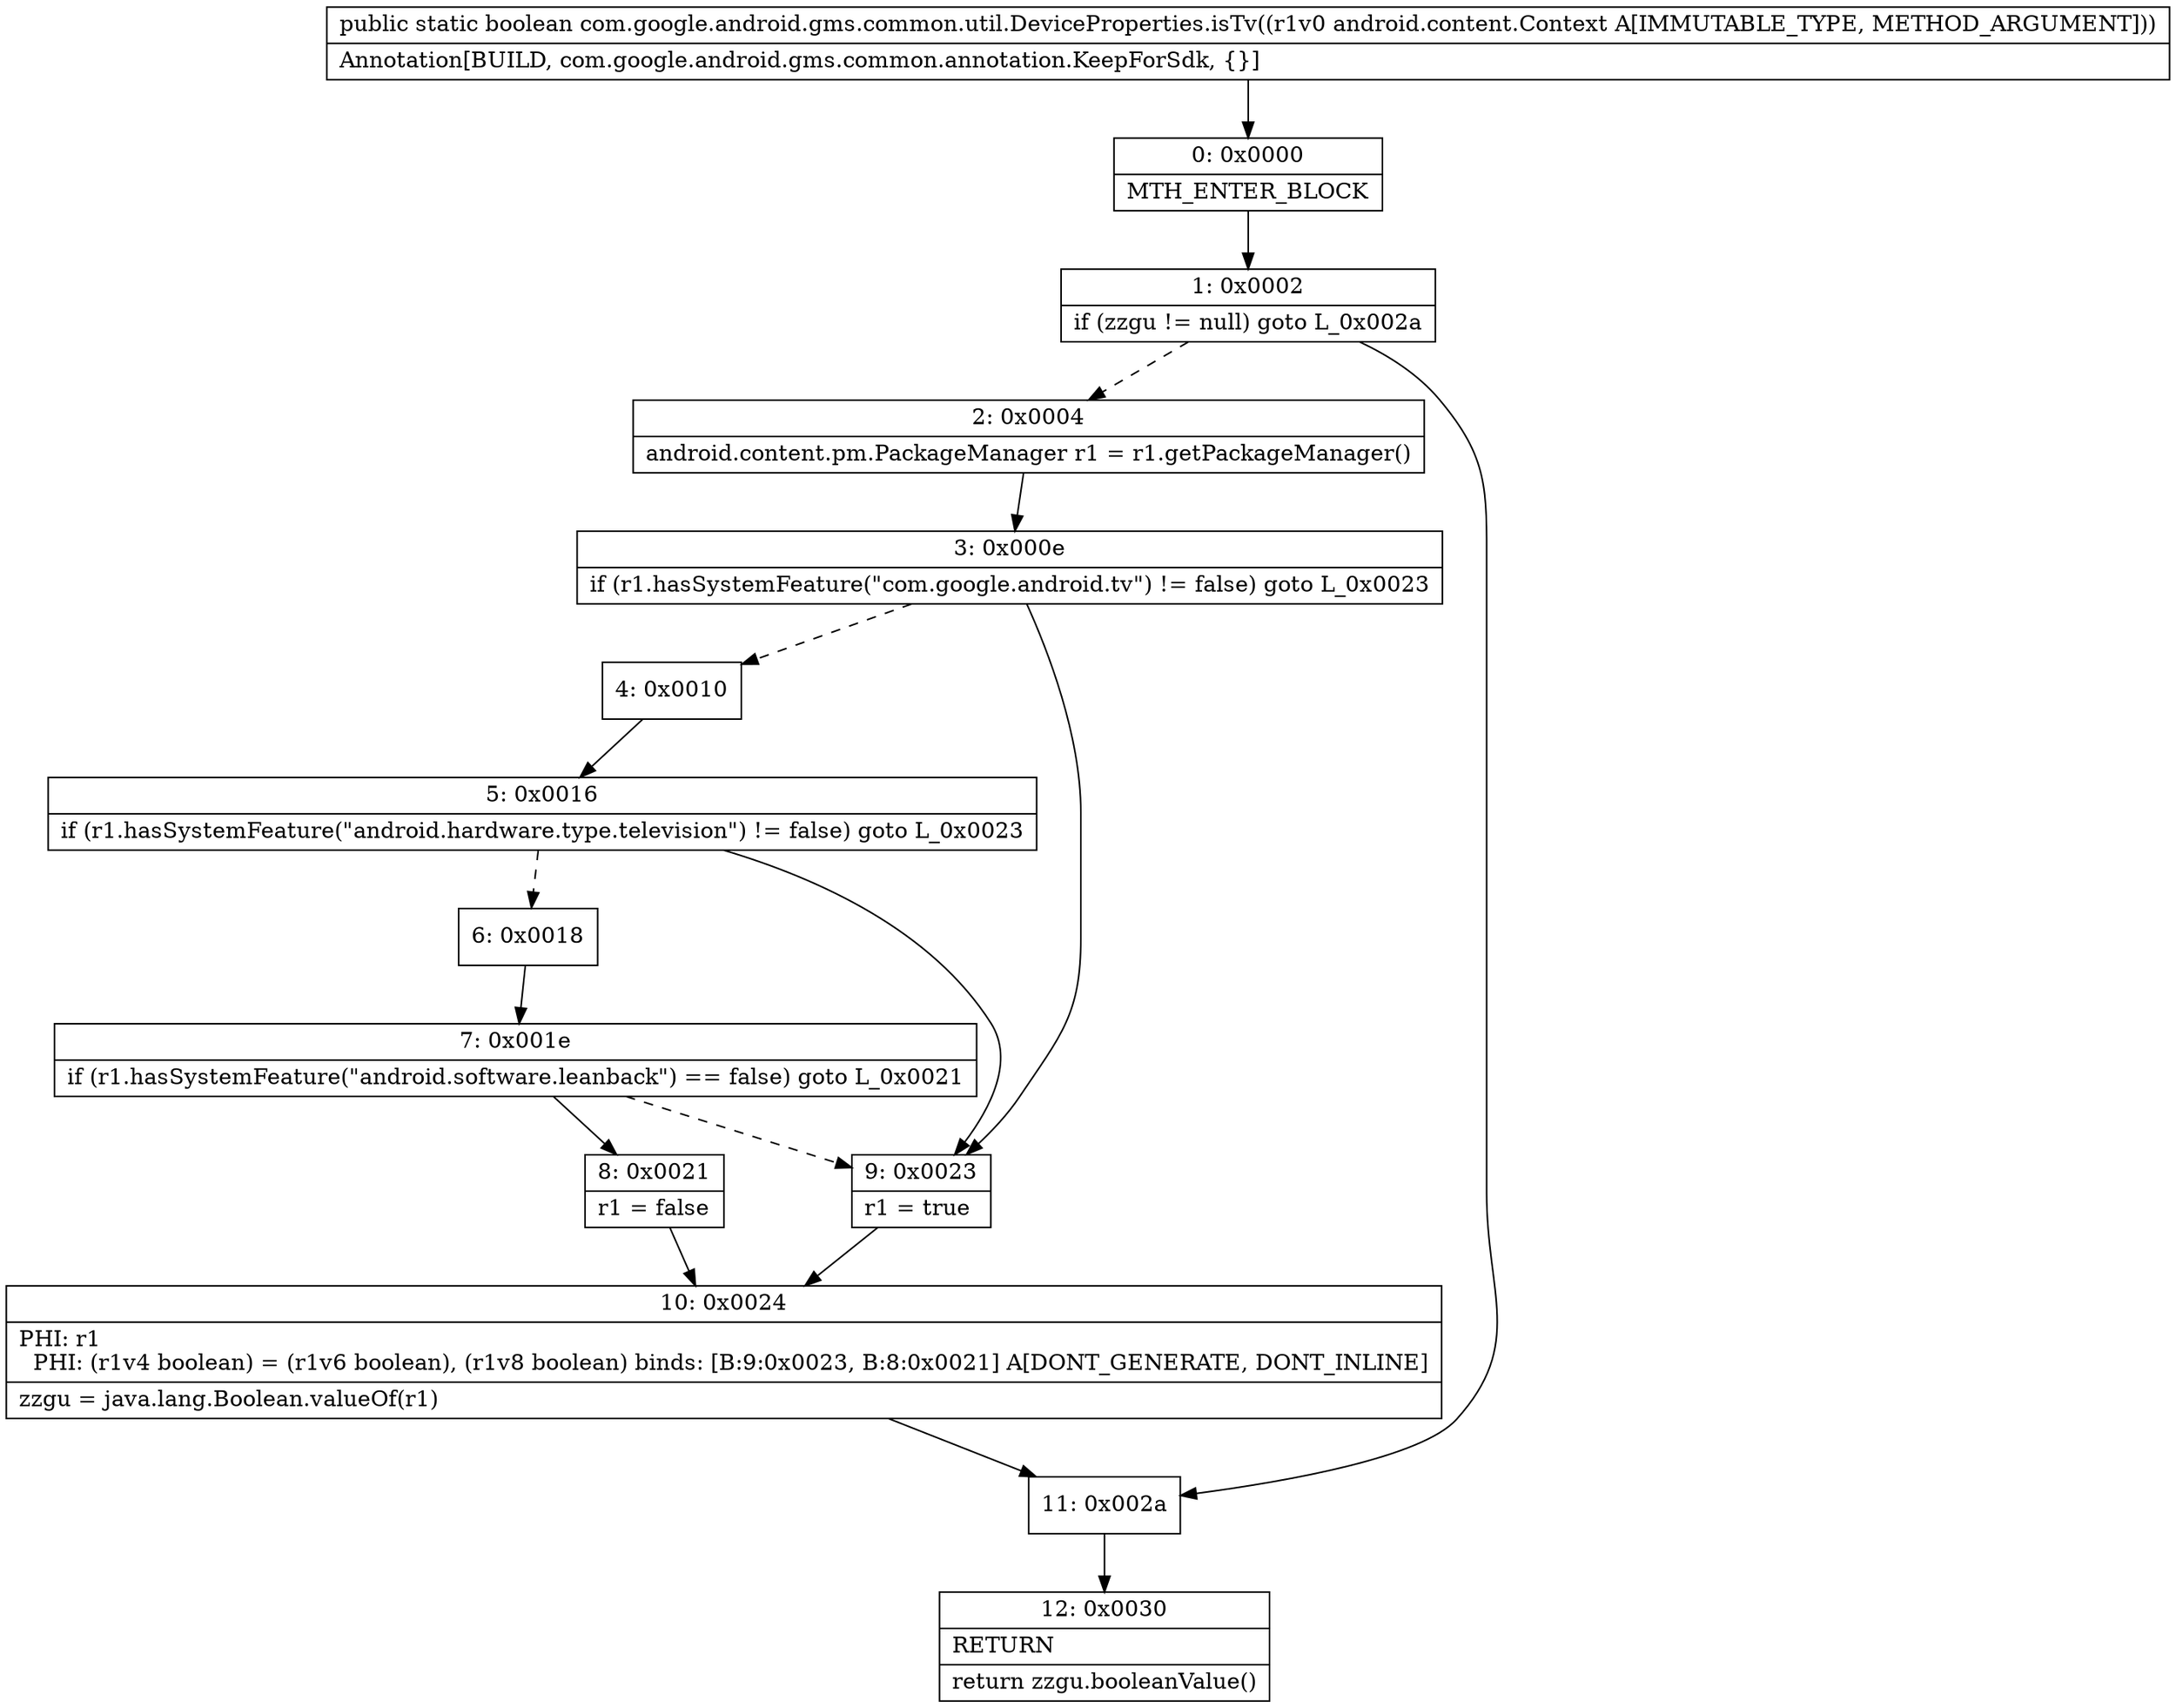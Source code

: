 digraph "CFG forcom.google.android.gms.common.util.DeviceProperties.isTv(Landroid\/content\/Context;)Z" {
Node_0 [shape=record,label="{0\:\ 0x0000|MTH_ENTER_BLOCK\l}"];
Node_1 [shape=record,label="{1\:\ 0x0002|if (zzgu != null) goto L_0x002a\l}"];
Node_2 [shape=record,label="{2\:\ 0x0004|android.content.pm.PackageManager r1 = r1.getPackageManager()\l}"];
Node_3 [shape=record,label="{3\:\ 0x000e|if (r1.hasSystemFeature(\"com.google.android.tv\") != false) goto L_0x0023\l}"];
Node_4 [shape=record,label="{4\:\ 0x0010}"];
Node_5 [shape=record,label="{5\:\ 0x0016|if (r1.hasSystemFeature(\"android.hardware.type.television\") != false) goto L_0x0023\l}"];
Node_6 [shape=record,label="{6\:\ 0x0018}"];
Node_7 [shape=record,label="{7\:\ 0x001e|if (r1.hasSystemFeature(\"android.software.leanback\") == false) goto L_0x0021\l}"];
Node_8 [shape=record,label="{8\:\ 0x0021|r1 = false\l}"];
Node_9 [shape=record,label="{9\:\ 0x0023|r1 = true\l}"];
Node_10 [shape=record,label="{10\:\ 0x0024|PHI: r1 \l  PHI: (r1v4 boolean) = (r1v6 boolean), (r1v8 boolean) binds: [B:9:0x0023, B:8:0x0021] A[DONT_GENERATE, DONT_INLINE]\l|zzgu = java.lang.Boolean.valueOf(r1)\l}"];
Node_11 [shape=record,label="{11\:\ 0x002a}"];
Node_12 [shape=record,label="{12\:\ 0x0030|RETURN\l|return zzgu.booleanValue()\l}"];
MethodNode[shape=record,label="{public static boolean com.google.android.gms.common.util.DeviceProperties.isTv((r1v0 android.content.Context A[IMMUTABLE_TYPE, METHOD_ARGUMENT]))  | Annotation[BUILD, com.google.android.gms.common.annotation.KeepForSdk, \{\}]\l}"];
MethodNode -> Node_0;
Node_0 -> Node_1;
Node_1 -> Node_2[style=dashed];
Node_1 -> Node_11;
Node_2 -> Node_3;
Node_3 -> Node_4[style=dashed];
Node_3 -> Node_9;
Node_4 -> Node_5;
Node_5 -> Node_6[style=dashed];
Node_5 -> Node_9;
Node_6 -> Node_7;
Node_7 -> Node_8;
Node_7 -> Node_9[style=dashed];
Node_8 -> Node_10;
Node_9 -> Node_10;
Node_10 -> Node_11;
Node_11 -> Node_12;
}

